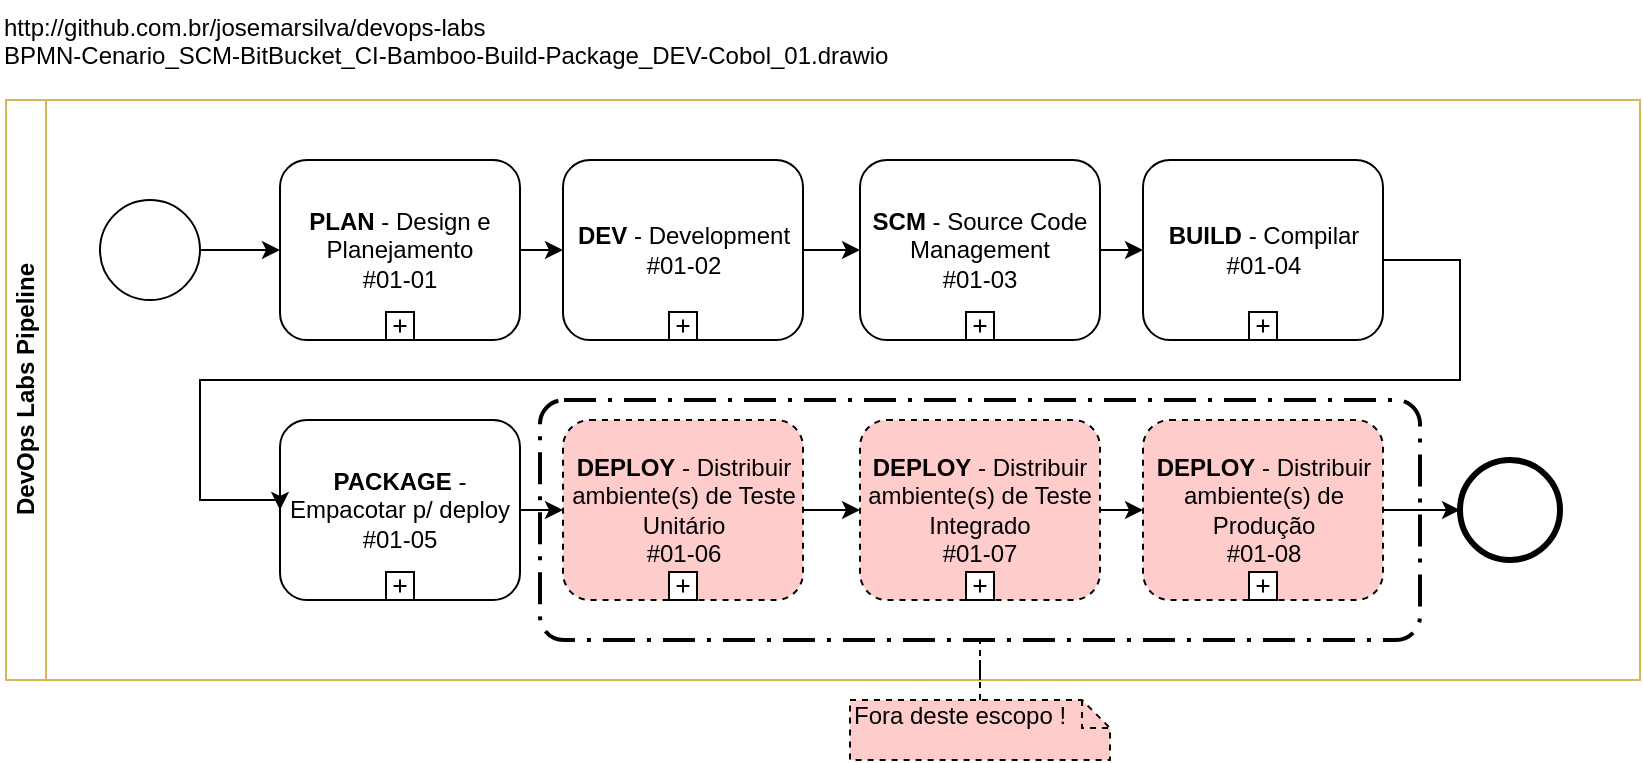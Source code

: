 <mxfile version="12.6.5" type="device"><diagram id="5NeZ63Qd66gIMU1FEMey" name="Página-1"><mxGraphModel dx="868" dy="534" grid="1" gridSize="10" guides="1" tooltips="1" connect="1" arrows="1" fold="1" page="1" pageScale="1" pageWidth="827" pageHeight="1169" math="0" shadow="0"><root><mxCell id="0"/><mxCell id="1" parent="0"/><mxCell id="sjLfnUns4FTMbFtV2syC-3" value="" style="rounded=1;arcSize=10;dashed=1;strokeColor=#000000;fillColor=none;gradientColor=none;dashPattern=8 3 1 3;strokeWidth=2;" vertex="1" parent="1"><mxGeometry x="270" y="210" width="440" height="120" as="geometry"/></mxCell><mxCell id="QgqVYCvx7v4dcO-PnhBK-2" value="DevOps Labs Pipeline" style="swimlane;html=1;horizontal=0;startSize=20;fillColor=none;strokeColor=#d6b656;" parent="1" vertex="1"><mxGeometry x="3" y="60" width="817" height="290" as="geometry"/></mxCell><mxCell id="dS2oRb-bHWeyEm29BqbT-6" style="edgeStyle=orthogonalEdgeStyle;rounded=0;orthogonalLoop=1;jettySize=auto;html=1;exitX=1;exitY=0.5;exitDx=0;exitDy=0;" parent="QgqVYCvx7v4dcO-PnhBK-2" source="dS2oRb-bHWeyEm29BqbT-1" target="dS2oRb-bHWeyEm29BqbT-4" edge="1"><mxGeometry relative="1" as="geometry"><mxPoint x="107" y="80" as="sourcePoint"/></mxGeometry></mxCell><mxCell id="dS2oRb-bHWeyEm29BqbT-1" value="" style="shape=mxgraph.bpmn.shape;html=1;verticalLabelPosition=bottom;labelBackgroundColor=#ffffff;verticalAlign=top;align=center;perimeter=ellipsePerimeter;outlineConnect=0;outline=standard;symbol=general;" parent="QgqVYCvx7v4dcO-PnhBK-2" vertex="1"><mxGeometry x="47" y="50" width="50" height="50" as="geometry"/></mxCell><mxCell id="dS2oRb-bHWeyEm29BqbT-10" style="edgeStyle=orthogonalEdgeStyle;rounded=0;orthogonalLoop=1;jettySize=auto;html=1;" parent="QgqVYCvx7v4dcO-PnhBK-2" source="dS2oRb-bHWeyEm29BqbT-4" target="dS2oRb-bHWeyEm29BqbT-8" edge="1"><mxGeometry relative="1" as="geometry"/></mxCell><mxCell id="dS2oRb-bHWeyEm29BqbT-4" value="&lt;b&gt;PLAN&lt;/b&gt; - Design e Planejamento&lt;br&gt;#01-01" style="html=1;whiteSpace=wrap;rounded=1;fillColor=none;" parent="QgqVYCvx7v4dcO-PnhBK-2" vertex="1"><mxGeometry x="137" y="30" width="120" height="90" as="geometry"/></mxCell><mxCell id="dS2oRb-bHWeyEm29BqbT-5" value="" style="html=1;shape=plus;outlineConnect=0;" parent="dS2oRb-bHWeyEm29BqbT-4" vertex="1"><mxGeometry x="0.5" y="1" width="14" height="14" relative="1" as="geometry"><mxPoint x="-7" y="-14" as="offset"/></mxGeometry></mxCell><mxCell id="dS2oRb-bHWeyEm29BqbT-16" style="edgeStyle=orthogonalEdgeStyle;rounded=0;orthogonalLoop=1;jettySize=auto;html=1;" parent="QgqVYCvx7v4dcO-PnhBK-2" source="dS2oRb-bHWeyEm29BqbT-8" target="dS2oRb-bHWeyEm29BqbT-12" edge="1"><mxGeometry relative="1" as="geometry"/></mxCell><mxCell id="dS2oRb-bHWeyEm29BqbT-8" value="&lt;b&gt;DEV&lt;/b&gt; - Development&lt;br&gt;#01-02" style="html=1;whiteSpace=wrap;rounded=1;fillColor=none;" parent="QgqVYCvx7v4dcO-PnhBK-2" vertex="1"><mxGeometry x="278.5" y="30" width="120" height="90" as="geometry"/></mxCell><mxCell id="dS2oRb-bHWeyEm29BqbT-9" value="" style="html=1;shape=plus;outlineConnect=0;" parent="dS2oRb-bHWeyEm29BqbT-8" vertex="1"><mxGeometry x="0.5" y="1" width="14" height="14" relative="1" as="geometry"><mxPoint x="-7" y="-14" as="offset"/></mxGeometry></mxCell><mxCell id="dS2oRb-bHWeyEm29BqbT-12" value="&lt;b&gt;SCM&lt;/b&gt; - Source Code Management&lt;br&gt;#01-03" style="html=1;whiteSpace=wrap;rounded=1;fillColor=none;" parent="QgqVYCvx7v4dcO-PnhBK-2" vertex="1"><mxGeometry x="427" y="30" width="120" height="90" as="geometry"/></mxCell><mxCell id="dS2oRb-bHWeyEm29BqbT-13" value="" style="html=1;shape=plus;outlineConnect=0;" parent="dS2oRb-bHWeyEm29BqbT-12" vertex="1"><mxGeometry x="0.5" y="1" width="14" height="14" relative="1" as="geometry"><mxPoint x="-7" y="-14" as="offset"/></mxGeometry></mxCell><mxCell id="dS2oRb-bHWeyEm29BqbT-28" style="edgeStyle=orthogonalEdgeStyle;rounded=0;orthogonalLoop=1;jettySize=auto;html=1;entryX=0;entryY=0.5;entryDx=0;entryDy=0;exitX=1;exitY=0.5;exitDx=0;exitDy=0;" parent="QgqVYCvx7v4dcO-PnhBK-2" source="dS2oRb-bHWeyEm29BqbT-14" target="dS2oRb-bHWeyEm29BqbT-18" edge="1"><mxGeometry relative="1" as="geometry"><Array as="points"><mxPoint x="727" y="80"/><mxPoint x="727" y="140"/><mxPoint x="97" y="140"/><mxPoint x="97" y="200"/></Array></mxGeometry></mxCell><mxCell id="dS2oRb-bHWeyEm29BqbT-14" value="&lt;b&gt;BUILD&lt;/b&gt; - Compilar&lt;br&gt;#01-04" style="html=1;whiteSpace=wrap;rounded=1;fillColor=none;" parent="QgqVYCvx7v4dcO-PnhBK-2" vertex="1"><mxGeometry x="568.5" y="30" width="120" height="90" as="geometry"/></mxCell><mxCell id="dS2oRb-bHWeyEm29BqbT-15" value="" style="html=1;shape=plus;outlineConnect=0;" parent="dS2oRb-bHWeyEm29BqbT-14" vertex="1"><mxGeometry x="0.5" y="1" width="14" height="14" relative="1" as="geometry"><mxPoint x="-7" y="-14" as="offset"/></mxGeometry></mxCell><mxCell id="dS2oRb-bHWeyEm29BqbT-11" style="edgeStyle=orthogonalEdgeStyle;rounded=0;orthogonalLoop=1;jettySize=auto;html=1;" parent="QgqVYCvx7v4dcO-PnhBK-2" source="dS2oRb-bHWeyEm29BqbT-12" target="dS2oRb-bHWeyEm29BqbT-14" edge="1"><mxGeometry relative="1" as="geometry"/></mxCell><mxCell id="dS2oRb-bHWeyEm29BqbT-18" value="&lt;b&gt;PACKAGE&lt;/b&gt; - &lt;br&gt;Empacotar p/ deploy&lt;br&gt;#01-05" style="html=1;whiteSpace=wrap;rounded=1;fillColor=none;" parent="QgqVYCvx7v4dcO-PnhBK-2" vertex="1"><mxGeometry x="137" y="160" width="120" height="90" as="geometry"/></mxCell><mxCell id="dS2oRb-bHWeyEm29BqbT-19" value="" style="html=1;shape=plus;outlineConnect=0;" parent="dS2oRb-bHWeyEm29BqbT-18" vertex="1"><mxGeometry x="0.5" y="1" width="14" height="14" relative="1" as="geometry"><mxPoint x="-7" y="-14" as="offset"/></mxGeometry></mxCell><mxCell id="dS2oRb-bHWeyEm29BqbT-21" value="&lt;b&gt;DEPLOY&lt;/b&gt;&amp;nbsp;- Distribuir ambiente(s) de Teste Unitário&lt;br&gt;#01-06" style="html=1;whiteSpace=wrap;rounded=1;fillColor=#FFCCCC;dashed=1;" parent="QgqVYCvx7v4dcO-PnhBK-2" vertex="1"><mxGeometry x="278.5" y="160" width="120" height="90" as="geometry"/></mxCell><mxCell id="dS2oRb-bHWeyEm29BqbT-22" value="" style="html=1;shape=plus;outlineConnect=0;" parent="dS2oRb-bHWeyEm29BqbT-21" vertex="1"><mxGeometry x="0.5" y="1" width="14" height="14" relative="1" as="geometry"><mxPoint x="-7" y="-14" as="offset"/></mxGeometry></mxCell><mxCell id="dS2oRb-bHWeyEm29BqbT-17" style="edgeStyle=orthogonalEdgeStyle;rounded=0;orthogonalLoop=1;jettySize=auto;html=1;" parent="QgqVYCvx7v4dcO-PnhBK-2" source="dS2oRb-bHWeyEm29BqbT-18" target="dS2oRb-bHWeyEm29BqbT-21" edge="1"><mxGeometry relative="1" as="geometry"/></mxCell><mxCell id="dS2oRb-bHWeyEm29BqbT-23" value="&lt;b&gt;DEPLOY&lt;/b&gt;&amp;nbsp;- Distribuir ambiente(s) de Teste Integrado&lt;br&gt;#01-07" style="html=1;whiteSpace=wrap;rounded=1;fillColor=#FFCCCC;dashed=1;" parent="QgqVYCvx7v4dcO-PnhBK-2" vertex="1"><mxGeometry x="427" y="160" width="120" height="90" as="geometry"/></mxCell><mxCell id="dS2oRb-bHWeyEm29BqbT-24" value="" style="html=1;shape=plus;outlineConnect=0;" parent="dS2oRb-bHWeyEm29BqbT-23" vertex="1"><mxGeometry x="0.5" y="1" width="14" height="14" relative="1" as="geometry"><mxPoint x="-7" y="-14" as="offset"/></mxGeometry></mxCell><mxCell id="dS2oRb-bHWeyEm29BqbT-20" style="edgeStyle=orthogonalEdgeStyle;rounded=0;orthogonalLoop=1;jettySize=auto;html=1;" parent="QgqVYCvx7v4dcO-PnhBK-2" source="dS2oRb-bHWeyEm29BqbT-21" target="dS2oRb-bHWeyEm29BqbT-23" edge="1"><mxGeometry relative="1" as="geometry"/></mxCell><mxCell id="dS2oRb-bHWeyEm29BqbT-29" style="edgeStyle=orthogonalEdgeStyle;rounded=0;orthogonalLoop=1;jettySize=auto;html=1;" parent="QgqVYCvx7v4dcO-PnhBK-2" source="dS2oRb-bHWeyEm29BqbT-25" target="dS2oRb-bHWeyEm29BqbT-3" edge="1"><mxGeometry relative="1" as="geometry"><mxPoint x="737" y="200" as="targetPoint"/></mxGeometry></mxCell><mxCell id="dS2oRb-bHWeyEm29BqbT-25" value="&lt;b&gt;DEPLOY&lt;/b&gt;&amp;nbsp;- Distribuir ambiente(s) de Produção&lt;br&gt;#01-08" style="html=1;whiteSpace=wrap;rounded=1;fillColor=#FFCCCC;dashed=1;" parent="QgqVYCvx7v4dcO-PnhBK-2" vertex="1"><mxGeometry x="568.5" y="160" width="120" height="90" as="geometry"/></mxCell><mxCell id="dS2oRb-bHWeyEm29BqbT-26" value="" style="html=1;shape=plus;outlineConnect=0;" parent="dS2oRb-bHWeyEm29BqbT-25" vertex="1"><mxGeometry x="0.5" y="1" width="14" height="14" relative="1" as="geometry"><mxPoint x="-7" y="-14" as="offset"/></mxGeometry></mxCell><mxCell id="dS2oRb-bHWeyEm29BqbT-27" style="edgeStyle=orthogonalEdgeStyle;rounded=0;orthogonalLoop=1;jettySize=auto;html=1;" parent="QgqVYCvx7v4dcO-PnhBK-2" source="dS2oRb-bHWeyEm29BqbT-23" target="dS2oRb-bHWeyEm29BqbT-25" edge="1"><mxGeometry relative="1" as="geometry"/></mxCell><mxCell id="dS2oRb-bHWeyEm29BqbT-3" value="" style="shape=mxgraph.bpmn.shape;html=1;verticalLabelPosition=bottom;labelBackgroundColor=#ffffff;verticalAlign=top;align=center;perimeter=ellipsePerimeter;outlineConnect=0;outline=end;symbol=general;" parent="QgqVYCvx7v4dcO-PnhBK-2" vertex="1"><mxGeometry x="727" y="180" width="50" height="50" as="geometry"/></mxCell><mxCell id="OLhIjut3MR7rtpvBqboD-1" value="&lt;div style=&quot;text-align: left&quot;&gt;http://github.com.br/josemarsilva/devops-labs&lt;/div&gt;BPMN-Cenario_SCM-BitBucket_CI-Bamboo-Build-Package_DEV-Cobol_01.drawio" style="text;html=1;resizable=0;autosize=1;align=left;verticalAlign=top;points=[];fillColor=none;strokeColor=none;rounded=0;" parent="1" vertex="1"><mxGeometry y="10" width="460" height="30" as="geometry"/></mxCell><mxCell id="sjLfnUns4FTMbFtV2syC-5" style="edgeStyle=orthogonalEdgeStyle;rounded=0;orthogonalLoop=1;jettySize=auto;html=1;dashed=1;endArrow=none;endFill=0;" edge="1" parent="1" source="sjLfnUns4FTMbFtV2syC-4" target="sjLfnUns4FTMbFtV2syC-3"><mxGeometry relative="1" as="geometry"/></mxCell><mxCell id="sjLfnUns4FTMbFtV2syC-4" value="Fora deste escopo !" style="shape=note;whiteSpace=wrap;html=1;size=14;verticalAlign=top;align=left;spacingTop=-6;dashed=1;fillColor=#FFCCCC;" vertex="1" parent="1"><mxGeometry x="425" y="360" width="130" height="30" as="geometry"/></mxCell></root></mxGraphModel></diagram></mxfile>